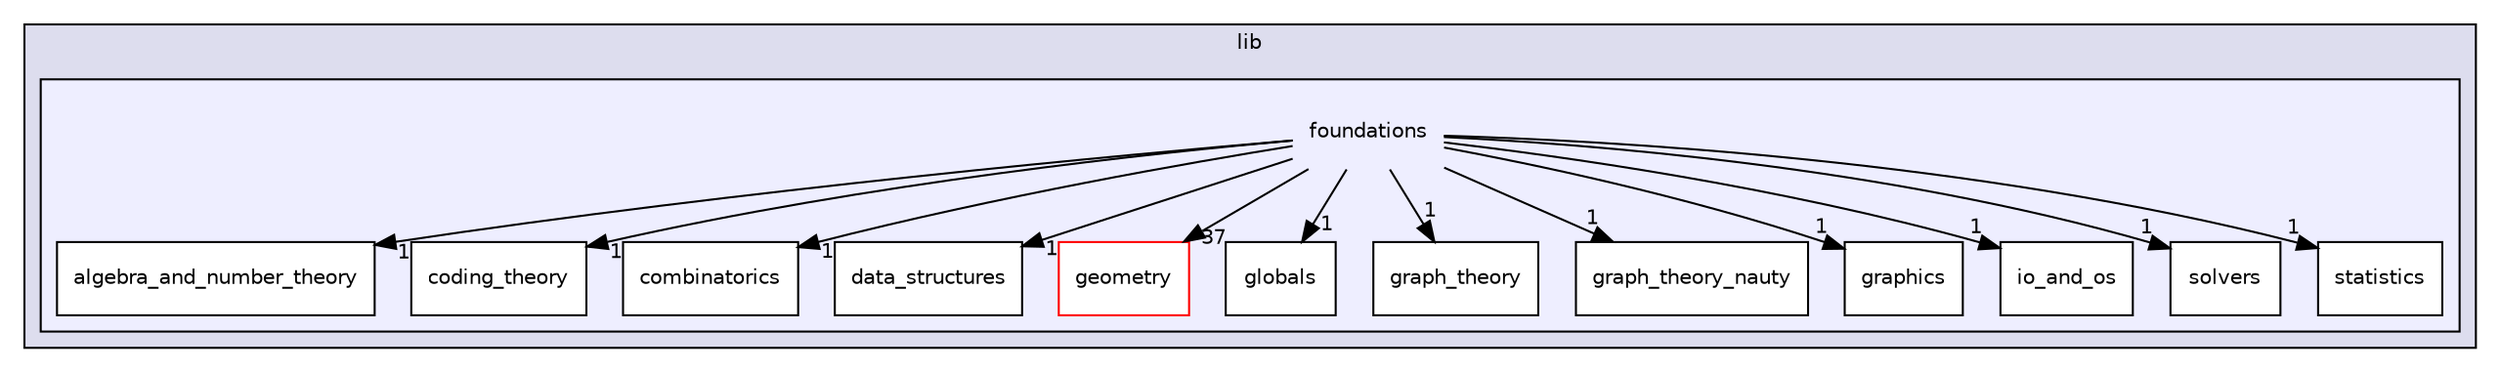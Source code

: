 digraph "src/lib/foundations" {
  compound=true
  node [ fontsize="10", fontname="Helvetica"];
  edge [ labelfontsize="10", labelfontname="Helvetica"];
  subgraph clusterdir_c85d3e3c5052e9ad9ce18c6863244a25 {
    graph [ bgcolor="#ddddee", pencolor="black", label="lib" fontname="Helvetica", fontsize="10", URL="dir_c85d3e3c5052e9ad9ce18c6863244a25.html"]
  subgraph clusterdir_22aca35e3ec12f68aff9c7ff7652d11f {
    graph [ bgcolor="#eeeeff", pencolor="black", label="" URL="dir_22aca35e3ec12f68aff9c7ff7652d11f.html"];
    dir_22aca35e3ec12f68aff9c7ff7652d11f [shape=plaintext label="foundations"];
    dir_85cfbf375a7b84216bbd530477207c28 [shape=box label="algebra_and_number_theory" color="black" fillcolor="white" style="filled" URL="dir_85cfbf375a7b84216bbd530477207c28.html"];
    dir_3346df0e8a34e41473029ebe89a9164b [shape=box label="coding_theory" color="black" fillcolor="white" style="filled" URL="dir_3346df0e8a34e41473029ebe89a9164b.html"];
    dir_3470733022045550d478429c4ffd1fc7 [shape=box label="combinatorics" color="black" fillcolor="white" style="filled" URL="dir_3470733022045550d478429c4ffd1fc7.html"];
    dir_5926f192912f0ac2f97514c5e54ef25e [shape=box label="data_structures" color="black" fillcolor="white" style="filled" URL="dir_5926f192912f0ac2f97514c5e54ef25e.html"];
    dir_c0c648a179fe4f40b8c6c32cce3eaa8c [shape=box label="geometry" color="red" fillcolor="white" style="filled" URL="dir_c0c648a179fe4f40b8c6c32cce3eaa8c.html"];
    dir_142dc7ab2fee2fcf328f2a2e66f0703a [shape=box label="globals" color="black" fillcolor="white" style="filled" URL="dir_142dc7ab2fee2fcf328f2a2e66f0703a.html"];
    dir_8309f190ae9d809fe146d7825ec7c7b0 [shape=box label="graph_theory" color="black" fillcolor="white" style="filled" URL="dir_8309f190ae9d809fe146d7825ec7c7b0.html"];
    dir_236a12f5afcd3937aa9f920eae6d91c3 [shape=box label="graph_theory_nauty" color="black" fillcolor="white" style="filled" URL="dir_236a12f5afcd3937aa9f920eae6d91c3.html"];
    dir_69d26e031463a7f02ce65a899708d1d4 [shape=box label="graphics" color="black" fillcolor="white" style="filled" URL="dir_69d26e031463a7f02ce65a899708d1d4.html"];
    dir_a434eae4afdc5736aa4f303dcbdfe954 [shape=box label="io_and_os" color="black" fillcolor="white" style="filled" URL="dir_a434eae4afdc5736aa4f303dcbdfe954.html"];
    dir_94490f264b28ca6cb22fae74c92f5103 [shape=box label="solvers" color="black" fillcolor="white" style="filled" URL="dir_94490f264b28ca6cb22fae74c92f5103.html"];
    dir_ad4fde1a4780e3765021e54e2706f948 [shape=box label="statistics" color="black" fillcolor="white" style="filled" URL="dir_ad4fde1a4780e3765021e54e2706f948.html"];
  }
  }
  dir_22aca35e3ec12f68aff9c7ff7652d11f->dir_a434eae4afdc5736aa4f303dcbdfe954 [headlabel="1", labeldistance=1.5 headhref="dir_000008_000027.html"];
  dir_22aca35e3ec12f68aff9c7ff7652d11f->dir_236a12f5afcd3937aa9f920eae6d91c3 [headlabel="1", labeldistance=1.5 headhref="dir_000008_000010.html"];
  dir_22aca35e3ec12f68aff9c7ff7652d11f->dir_85cfbf375a7b84216bbd530477207c28 [headlabel="1", labeldistance=1.5 headhref="dir_000008_000028.html"];
  dir_22aca35e3ec12f68aff9c7ff7652d11f->dir_ad4fde1a4780e3765021e54e2706f948 [headlabel="1", labeldistance=1.5 headhref="dir_000008_000036.html"];
  dir_22aca35e3ec12f68aff9c7ff7652d11f->dir_94490f264b28ca6cb22fae74c92f5103 [headlabel="1", labeldistance=1.5 headhref="dir_000008_000026.html"];
  dir_22aca35e3ec12f68aff9c7ff7652d11f->dir_3346df0e8a34e41473029ebe89a9164b [headlabel="1", labeldistance=1.5 headhref="dir_000008_000029.html"];
  dir_22aca35e3ec12f68aff9c7ff7652d11f->dir_5926f192912f0ac2f97514c5e54ef25e [headlabel="1", labeldistance=1.5 headhref="dir_000008_000031.html"];
  dir_22aca35e3ec12f68aff9c7ff7652d11f->dir_3470733022045550d478429c4ffd1fc7 [headlabel="1", labeldistance=1.5 headhref="dir_000008_000030.html"];
  dir_22aca35e3ec12f68aff9c7ff7652d11f->dir_142dc7ab2fee2fcf328f2a2e66f0703a [headlabel="1", labeldistance=1.5 headhref="dir_000008_000034.html"];
  dir_22aca35e3ec12f68aff9c7ff7652d11f->dir_8309f190ae9d809fe146d7825ec7c7b0 [headlabel="1", labeldistance=1.5 headhref="dir_000008_000025.html"];
  dir_22aca35e3ec12f68aff9c7ff7652d11f->dir_69d26e031463a7f02ce65a899708d1d4 [headlabel="1", labeldistance=1.5 headhref="dir_000008_000035.html"];
  dir_22aca35e3ec12f68aff9c7ff7652d11f->dir_c0c648a179fe4f40b8c6c32cce3eaa8c [headlabel="37", labeldistance=1.5 headhref="dir_000008_000009.html"];
}
